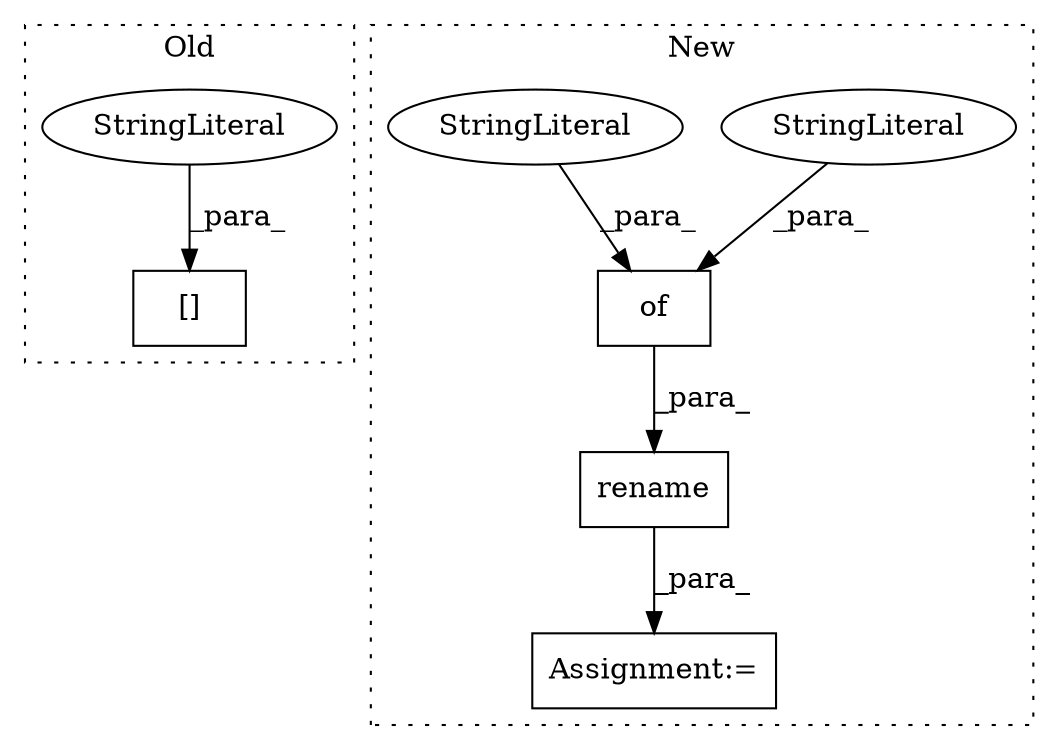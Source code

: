 digraph G {
subgraph cluster0 {
1 [label="[]" a="2" s="649,667" l="3,1" shape="box"];
3 [label="StringLiteral" a="45" s="652" l="15" shape="ellipse"];
label = "Old";
style="dotted";
}
subgraph cluster1 {
2 [label="rename" a="32" s="480,588" l="7,1" shape="box"];
4 [label="of" a="32" s="491,587" l="3,1" shape="box"];
5 [label="StringLiteral" a="45" s="494" l="13" shape="ellipse"];
6 [label="StringLiteral" a="45" s="540" l="15" shape="ellipse"];
7 [label="Assignment:=" a="7" s="476" l="1" shape="box"];
label = "New";
style="dotted";
}
2 -> 7 [label="_para_"];
3 -> 1 [label="_para_"];
4 -> 2 [label="_para_"];
5 -> 4 [label="_para_"];
6 -> 4 [label="_para_"];
}